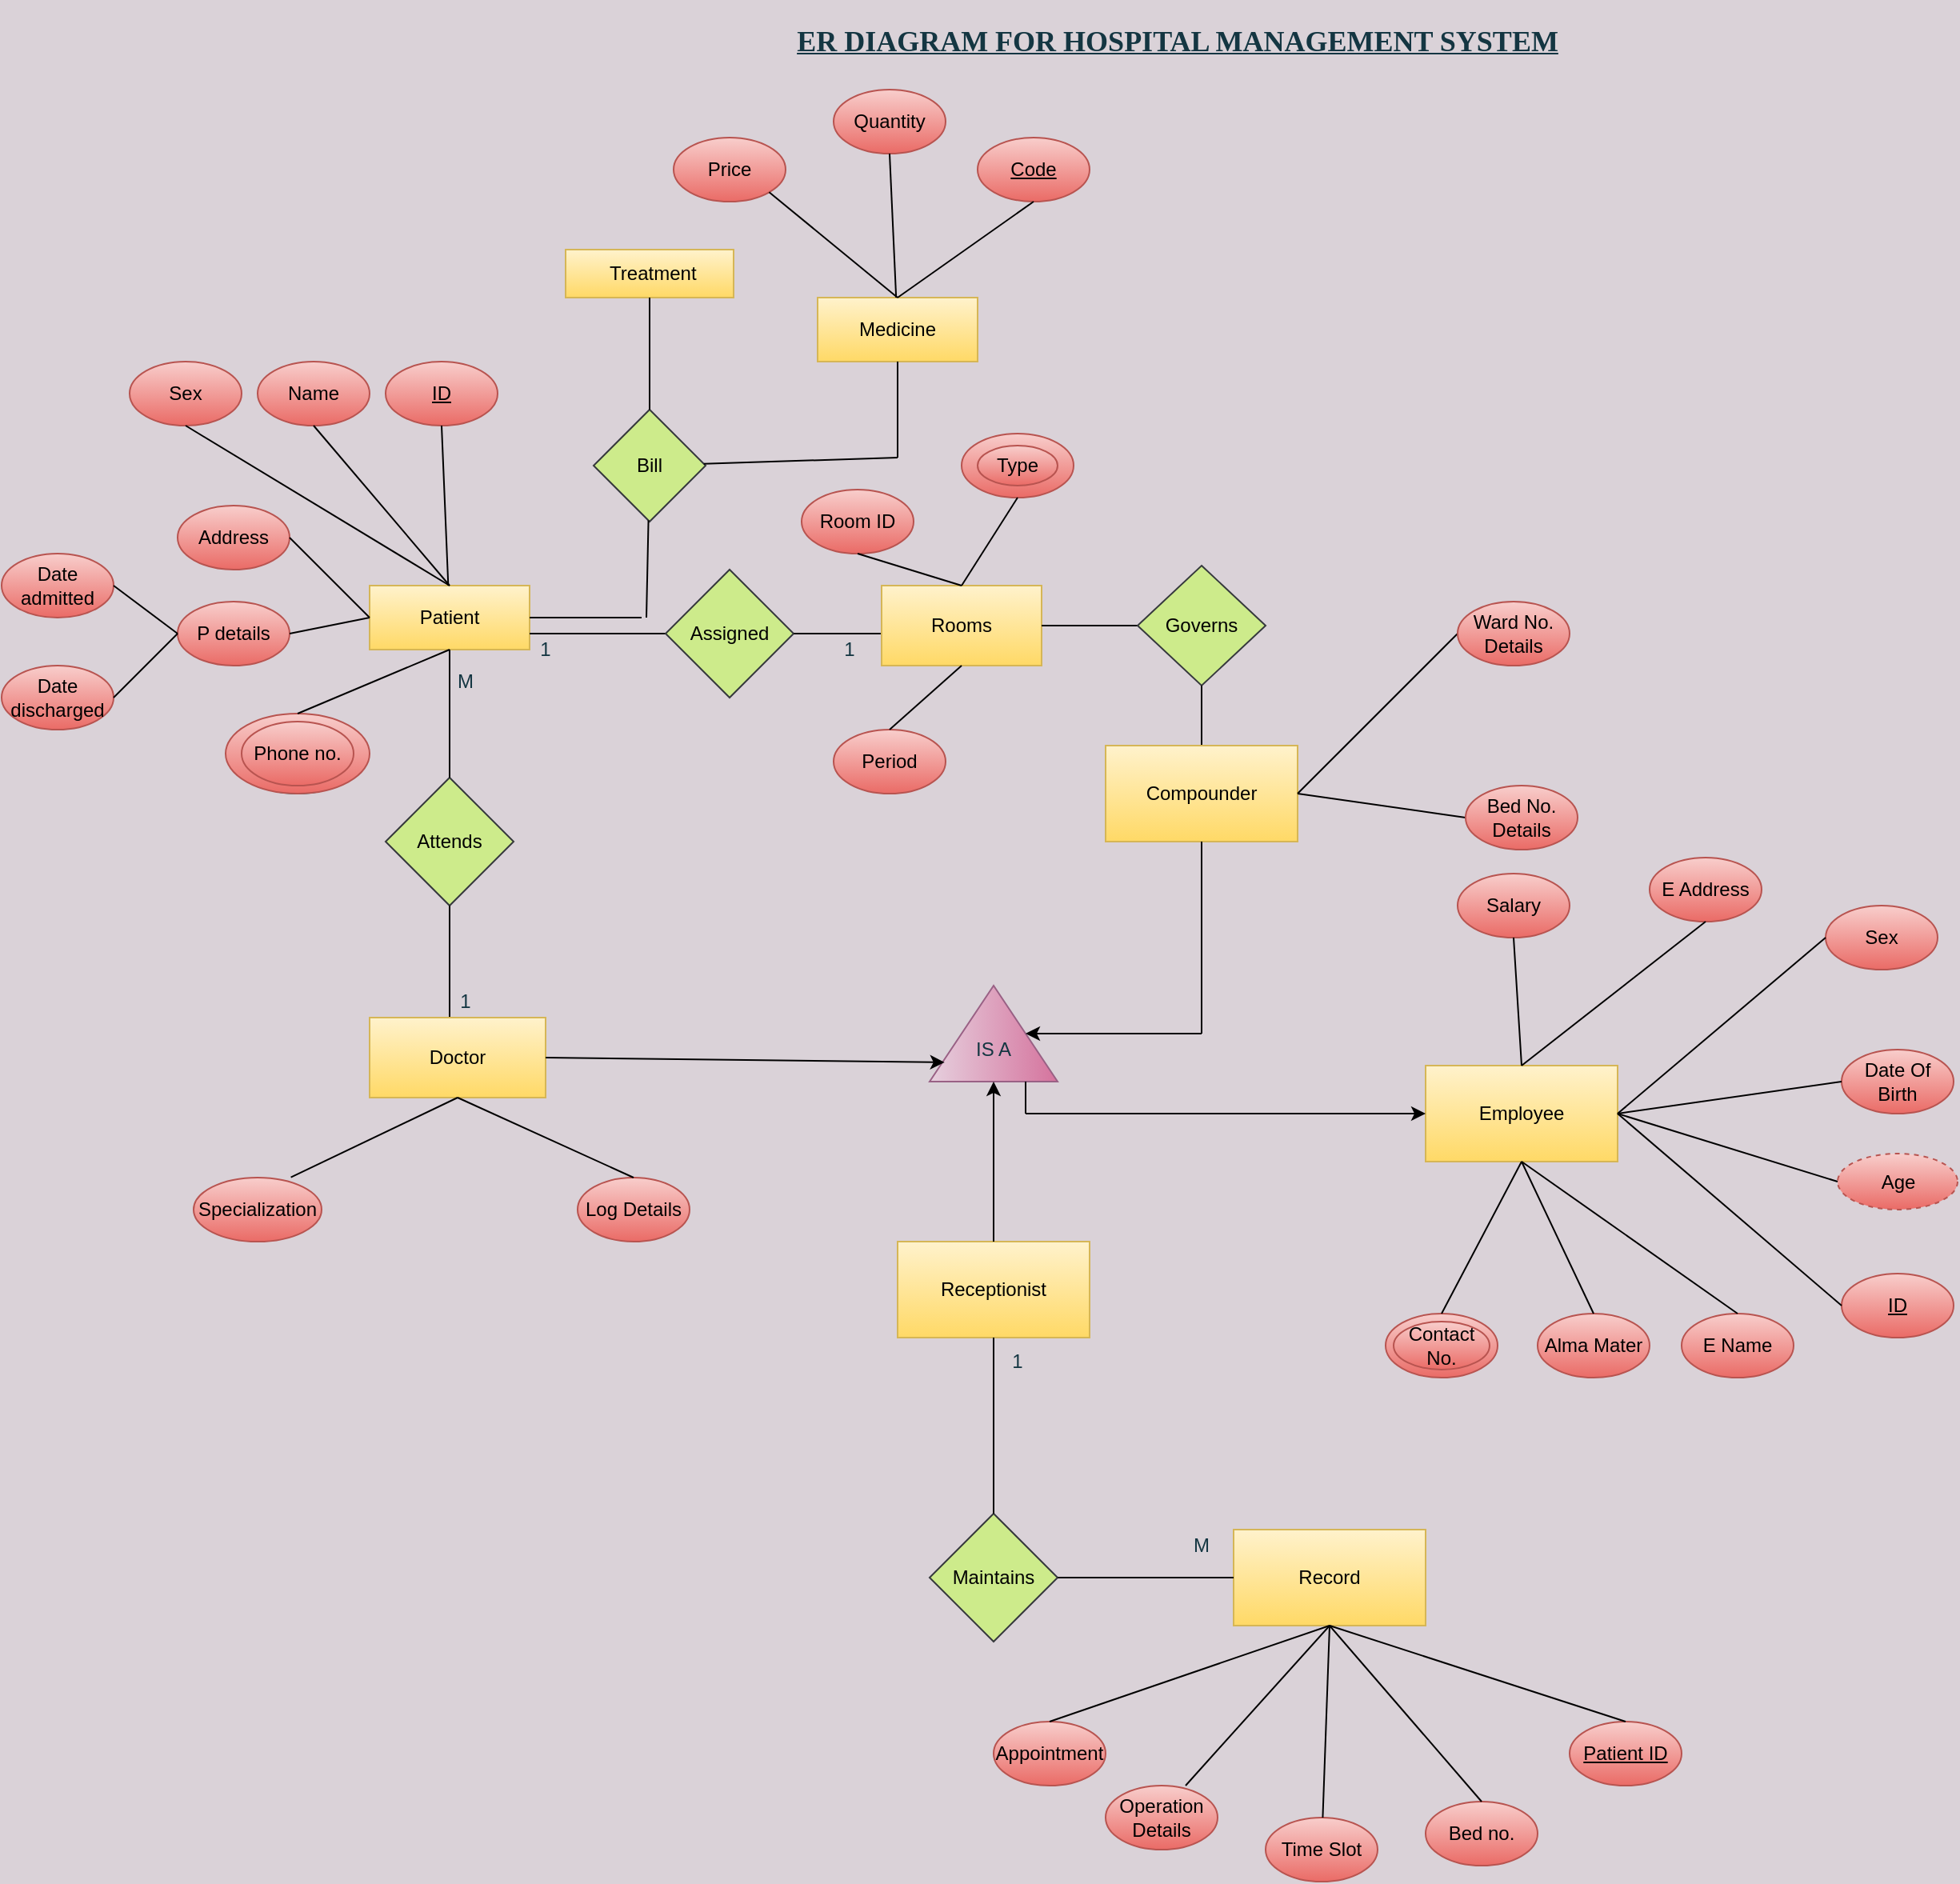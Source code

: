 <mxfile version="13.8.6" type="device"><diagram id="0acELAtdVC-qV--IBiqZ" name="Page-1"><mxGraphModel dx="1730" dy="2013" grid="1" gridSize="10" guides="1" tooltips="1" connect="1" arrows="1" fold="1" page="1" pageScale="1" pageWidth="850" pageHeight="1100" background="#DAD2D8" math="0" shadow="0"><root><mxCell id="0"/><mxCell id="1" parent="0"/><mxCell id="2Njgaz7xsB0IaCBvt4v4-1" value="Patient" style="rounded=0;whiteSpace=wrap;html=1;fillColor=#fff2cc;strokeColor=#d6b656;gradientColor=#ffd966;" parent="1" vertex="1"><mxGeometry x="260" y="190" width="100" height="40" as="geometry"/></mxCell><mxCell id="2Njgaz7xsB0IaCBvt4v4-2" value="&lt;u&gt;ID&lt;/u&gt;" style="ellipse;whiteSpace=wrap;html=1;fillColor=#f8cecc;strokeColor=#b85450;gradientColor=#ea6b66;" parent="1" vertex="1"><mxGeometry x="270" y="50" width="70" height="40" as="geometry"/></mxCell><mxCell id="2Njgaz7xsB0IaCBvt4v4-3" value="Name" style="ellipse;whiteSpace=wrap;html=1;fillColor=#f8cecc;strokeColor=#b85450;gradientColor=#ea6b66;" parent="1" vertex="1"><mxGeometry x="190" y="50" width="70" height="40" as="geometry"/></mxCell><mxCell id="2Njgaz7xsB0IaCBvt4v4-5" value="Sex" style="ellipse;whiteSpace=wrap;html=1;fillColor=#f8cecc;strokeColor=#b85450;gradientColor=#ea6b66;" parent="1" vertex="1"><mxGeometry x="110" y="50" width="70" height="40" as="geometry"/></mxCell><mxCell id="2Njgaz7xsB0IaCBvt4v4-6" value="Address" style="ellipse;whiteSpace=wrap;html=1;fillColor=#f8cecc;strokeColor=#b85450;gradientColor=#ea6b66;" parent="1" vertex="1"><mxGeometry x="140" y="140" width="70" height="40" as="geometry"/></mxCell><mxCell id="2Njgaz7xsB0IaCBvt4v4-7" value="P details" style="ellipse;whiteSpace=wrap;html=1;fillColor=#f8cecc;strokeColor=#b85450;gradientColor=#ea6b66;" parent="1" vertex="1"><mxGeometry x="140" y="200" width="70" height="40" as="geometry"/></mxCell><mxCell id="2Njgaz7xsB0IaCBvt4v4-8" value="Date admitted" style="ellipse;whiteSpace=wrap;html=1;fillColor=#f8cecc;strokeColor=#b85450;gradientColor=#ea6b66;" parent="1" vertex="1"><mxGeometry x="30" y="170" width="70" height="40" as="geometry"/></mxCell><mxCell id="2Njgaz7xsB0IaCBvt4v4-9" value="Date discharged" style="ellipse;whiteSpace=wrap;html=1;fillColor=#f8cecc;strokeColor=#b85450;gradientColor=#ea6b66;" parent="1" vertex="1"><mxGeometry x="30" y="240" width="70" height="40" as="geometry"/></mxCell><mxCell id="2Njgaz7xsB0IaCBvt4v4-10" value="" style="ellipse;whiteSpace=wrap;html=1;fillColor=#FAE5C7;strokeColor=#0F8B8D;fontColor=#143642;" parent="1" vertex="1"><mxGeometry x="180" y="280" width="70" height="40" as="geometry"/></mxCell><mxCell id="2Njgaz7xsB0IaCBvt4v4-12" value="" style="ellipse;whiteSpace=wrap;html=1;fillColor=#f8cecc;strokeColor=#b85450;gradientColor=#ea6b66;" parent="1" vertex="1"><mxGeometry x="170" y="270" width="90" height="50" as="geometry"/></mxCell><mxCell id="2Njgaz7xsB0IaCBvt4v4-13" value="Phone no." style="ellipse;whiteSpace=wrap;html=1;fillColor=#f8cecc;strokeColor=#b85450;gradientColor=#ea6b66;" parent="1" vertex="1"><mxGeometry x="180" y="275" width="70" height="40" as="geometry"/></mxCell><mxCell id="2Njgaz7xsB0IaCBvt4v4-14" value="" style="endArrow=none;html=1;entryX=0.5;entryY=1;entryDx=0;entryDy=0;fontColor=#143642;labelBackgroundColor=#DAD2D8;" parent="1" source="2Njgaz7xsB0IaCBvt4v4-1" target="2Njgaz7xsB0IaCBvt4v4-2" edge="1"><mxGeometry width="50" height="50" relative="1" as="geometry"><mxPoint x="420" y="310" as="sourcePoint"/><mxPoint x="470" y="260" as="targetPoint"/></mxGeometry></mxCell><mxCell id="2Njgaz7xsB0IaCBvt4v4-15" value="" style="endArrow=none;html=1;entryX=0.5;entryY=1;entryDx=0;entryDy=0;exitX=0.5;exitY=0;exitDx=0;exitDy=0;fontColor=#143642;labelBackgroundColor=#DAD2D8;" parent="1" source="2Njgaz7xsB0IaCBvt4v4-1" target="2Njgaz7xsB0IaCBvt4v4-3" edge="1"><mxGeometry width="50" height="50" relative="1" as="geometry"><mxPoint x="319.167" y="200" as="sourcePoint"/><mxPoint x="315" y="100" as="targetPoint"/></mxGeometry></mxCell><mxCell id="2Njgaz7xsB0IaCBvt4v4-16" value="" style="endArrow=none;html=1;entryX=0.5;entryY=1;entryDx=0;entryDy=0;fontColor=#143642;labelBackgroundColor=#DAD2D8;" parent="1" target="2Njgaz7xsB0IaCBvt4v4-5" edge="1"><mxGeometry width="50" height="50" relative="1" as="geometry"><mxPoint x="310" y="190" as="sourcePoint"/><mxPoint x="235" y="100" as="targetPoint"/></mxGeometry></mxCell><mxCell id="2Njgaz7xsB0IaCBvt4v4-17" value="" style="endArrow=none;html=1;entryX=1;entryY=0.5;entryDx=0;entryDy=0;exitX=0;exitY=0.5;exitDx=0;exitDy=0;fontColor=#143642;labelBackgroundColor=#DAD2D8;" parent="1" source="2Njgaz7xsB0IaCBvt4v4-1" target="2Njgaz7xsB0IaCBvt4v4-6" edge="1"><mxGeometry width="50" height="50" relative="1" as="geometry"><mxPoint x="320" y="200" as="sourcePoint"/><mxPoint x="155" y="100" as="targetPoint"/></mxGeometry></mxCell><mxCell id="2Njgaz7xsB0IaCBvt4v4-18" value="" style="endArrow=none;html=1;entryX=1;entryY=0.5;entryDx=0;entryDy=0;fontColor=#143642;labelBackgroundColor=#DAD2D8;" parent="1" target="2Njgaz7xsB0IaCBvt4v4-7" edge="1"><mxGeometry width="50" height="50" relative="1" as="geometry"><mxPoint x="260" y="210" as="sourcePoint"/><mxPoint x="220" y="170" as="targetPoint"/></mxGeometry></mxCell><mxCell id="2Njgaz7xsB0IaCBvt4v4-19" value="" style="endArrow=none;html=1;entryX=1;entryY=0.5;entryDx=0;entryDy=0;exitX=0;exitY=0.5;exitDx=0;exitDy=0;fontColor=#143642;labelBackgroundColor=#DAD2D8;" parent="1" source="2Njgaz7xsB0IaCBvt4v4-7" target="2Njgaz7xsB0IaCBvt4v4-8" edge="1"><mxGeometry width="50" height="50" relative="1" as="geometry"><mxPoint x="270" y="220" as="sourcePoint"/><mxPoint x="220" y="230" as="targetPoint"/></mxGeometry></mxCell><mxCell id="2Njgaz7xsB0IaCBvt4v4-20" value="" style="endArrow=none;html=1;entryX=1;entryY=0.5;entryDx=0;entryDy=0;exitX=0;exitY=0.5;exitDx=0;exitDy=0;fontColor=#143642;labelBackgroundColor=#DAD2D8;" parent="1" source="2Njgaz7xsB0IaCBvt4v4-7" target="2Njgaz7xsB0IaCBvt4v4-9" edge="1"><mxGeometry width="50" height="50" relative="1" as="geometry"><mxPoint x="150" y="230" as="sourcePoint"/><mxPoint x="110" y="200" as="targetPoint"/></mxGeometry></mxCell><mxCell id="2Njgaz7xsB0IaCBvt4v4-21" value="" style="endArrow=none;html=1;entryX=0.5;entryY=0;entryDx=0;entryDy=0;exitX=0.5;exitY=1;exitDx=0;exitDy=0;fontColor=#143642;labelBackgroundColor=#DAD2D8;" parent="1" source="2Njgaz7xsB0IaCBvt4v4-1" target="2Njgaz7xsB0IaCBvt4v4-12" edge="1"><mxGeometry width="50" height="50" relative="1" as="geometry"><mxPoint x="150" y="230" as="sourcePoint"/><mxPoint x="110" y="270" as="targetPoint"/></mxGeometry></mxCell><mxCell id="2Njgaz7xsB0IaCBvt4v4-22" value="Attends" style="rhombus;whiteSpace=wrap;html=1;fillColor=#cdeb8b;strokeColor=#36393d;" parent="1" vertex="1"><mxGeometry x="270" y="310" width="80" height="80" as="geometry"/></mxCell><mxCell id="2Njgaz7xsB0IaCBvt4v4-23" value="" style="endArrow=none;html=1;entryX=0.5;entryY=1;entryDx=0;entryDy=0;fontColor=#143642;labelBackgroundColor=#DAD2D8;" parent="1" target="2Njgaz7xsB0IaCBvt4v4-1" edge="1"><mxGeometry width="50" height="50" relative="1" as="geometry"><mxPoint x="310" y="310" as="sourcePoint"/><mxPoint x="470" y="260" as="targetPoint"/></mxGeometry></mxCell><mxCell id="2Njgaz7xsB0IaCBvt4v4-24" value="" style="endArrow=none;html=1;entryX=0.5;entryY=1;entryDx=0;entryDy=0;fontColor=#143642;labelBackgroundColor=#DAD2D8;" parent="1" target="2Njgaz7xsB0IaCBvt4v4-22" edge="1"><mxGeometry width="50" height="50" relative="1" as="geometry"><mxPoint x="310" y="460" as="sourcePoint"/><mxPoint x="470" y="460" as="targetPoint"/></mxGeometry></mxCell><mxCell id="2Njgaz7xsB0IaCBvt4v4-27" value="Bill" style="rhombus;whiteSpace=wrap;html=1;fillColor=#cdeb8b;strokeColor=#36393d;" parent="1" vertex="1"><mxGeometry x="400" y="80" width="70" height="70" as="geometry"/></mxCell><mxCell id="2Njgaz7xsB0IaCBvt4v4-29" value="&amp;nbsp;Treatment" style="rounded=0;whiteSpace=wrap;html=1;fillColor=#fff2cc;strokeColor=#d6b656;gradientColor=#ffd966;" parent="1" vertex="1"><mxGeometry x="382.5" y="-20" width="105" height="30" as="geometry"/></mxCell><mxCell id="2Njgaz7xsB0IaCBvt4v4-32" value="" style="endArrow=none;html=1;exitX=1;exitY=0.5;exitDx=0;exitDy=0;fontColor=#143642;labelBackgroundColor=#DAD2D8;" parent="1" source="2Njgaz7xsB0IaCBvt4v4-1" edge="1"><mxGeometry width="50" height="50" relative="1" as="geometry"><mxPoint x="420" y="210" as="sourcePoint"/><mxPoint x="430" y="210" as="targetPoint"/></mxGeometry></mxCell><mxCell id="2Njgaz7xsB0IaCBvt4v4-33" value="" style="endArrow=none;html=1;fontColor=#143642;labelBackgroundColor=#DAD2D8;" parent="1" target="2Njgaz7xsB0IaCBvt4v4-27" edge="1"><mxGeometry width="50" height="50" relative="1" as="geometry"><mxPoint x="433" y="210" as="sourcePoint"/><mxPoint x="470" y="160" as="targetPoint"/></mxGeometry></mxCell><mxCell id="2Njgaz7xsB0IaCBvt4v4-34" value="" style="endArrow=none;html=1;exitX=0.5;exitY=0;exitDx=0;exitDy=0;entryX=0.5;entryY=1;entryDx=0;entryDy=0;fontColor=#143642;labelBackgroundColor=#DAD2D8;" parent="1" source="2Njgaz7xsB0IaCBvt4v4-27" target="2Njgaz7xsB0IaCBvt4v4-29" edge="1"><mxGeometry width="50" height="50" relative="1" as="geometry"><mxPoint x="420" y="210" as="sourcePoint"/><mxPoint x="470" y="160" as="targetPoint"/></mxGeometry></mxCell><mxCell id="2Njgaz7xsB0IaCBvt4v4-35" value="Medicine" style="rounded=0;whiteSpace=wrap;html=1;fillColor=#fff2cc;strokeColor=#d6b656;gradientColor=#ffd966;" parent="1" vertex="1"><mxGeometry x="540" y="10" width="100" height="40" as="geometry"/></mxCell><mxCell id="2Njgaz7xsB0IaCBvt4v4-36" value="" style="endArrow=none;html=1;entryX=0.5;entryY=1;entryDx=0;entryDy=0;fontColor=#143642;labelBackgroundColor=#DAD2D8;" parent="1" target="2Njgaz7xsB0IaCBvt4v4-35" edge="1"><mxGeometry width="50" height="50" relative="1" as="geometry"><mxPoint x="590" y="110" as="sourcePoint"/><mxPoint x="470" y="160" as="targetPoint"/></mxGeometry></mxCell><mxCell id="2Njgaz7xsB0IaCBvt4v4-37" value="" style="endArrow=none;html=1;fontColor=#143642;labelBackgroundColor=#DAD2D8;" parent="1" source="2Njgaz7xsB0IaCBvt4v4-27" edge="1"><mxGeometry width="50" height="50" relative="1" as="geometry"><mxPoint x="420" y="210" as="sourcePoint"/><mxPoint x="590" y="110" as="targetPoint"/></mxGeometry></mxCell><mxCell id="2Njgaz7xsB0IaCBvt4v4-39" value="Price" style="ellipse;whiteSpace=wrap;html=1;fillColor=#f8cecc;strokeColor=#b85450;gradientColor=#ea6b66;" parent="1" vertex="1"><mxGeometry x="450" y="-90" width="70" height="40" as="geometry"/></mxCell><mxCell id="2Njgaz7xsB0IaCBvt4v4-40" value="Quantity" style="ellipse;whiteSpace=wrap;html=1;fillColor=#f8cecc;strokeColor=#b85450;gradientColor=#ea6b66;" parent="1" vertex="1"><mxGeometry x="550" y="-120" width="70" height="40" as="geometry"/></mxCell><mxCell id="2Njgaz7xsB0IaCBvt4v4-41" value="&lt;u&gt;Code&lt;/u&gt;" style="ellipse;whiteSpace=wrap;html=1;fillColor=#f8cecc;strokeColor=#b85450;gradientColor=#ea6b66;" parent="1" vertex="1"><mxGeometry x="640" y="-90" width="70" height="40" as="geometry"/></mxCell><mxCell id="2Njgaz7xsB0IaCBvt4v4-42" value="" style="endArrow=none;html=1;exitX=1;exitY=1;exitDx=0;exitDy=0;entryX=0.5;entryY=0;entryDx=0;entryDy=0;fontColor=#143642;labelBackgroundColor=#DAD2D8;" parent="1" source="2Njgaz7xsB0IaCBvt4v4-39" target="2Njgaz7xsB0IaCBvt4v4-35" edge="1"><mxGeometry width="50" height="50" relative="1" as="geometry"><mxPoint x="420" y="110" as="sourcePoint"/><mxPoint x="580" as="targetPoint"/></mxGeometry></mxCell><mxCell id="2Njgaz7xsB0IaCBvt4v4-44" value="" style="endArrow=none;html=1;entryX=0.5;entryY=1;entryDx=0;entryDy=0;fontColor=#143642;labelBackgroundColor=#DAD2D8;" parent="1" source="2Njgaz7xsB0IaCBvt4v4-35" target="2Njgaz7xsB0IaCBvt4v4-40" edge="1"><mxGeometry width="50" height="50" relative="1" as="geometry"><mxPoint x="420" y="110" as="sourcePoint"/><mxPoint x="470" y="60" as="targetPoint"/></mxGeometry></mxCell><mxCell id="2Njgaz7xsB0IaCBvt4v4-45" value="" style="endArrow=none;html=1;entryX=0.5;entryY=1;entryDx=0;entryDy=0;exitX=0.5;exitY=0;exitDx=0;exitDy=0;fontColor=#143642;labelBackgroundColor=#DAD2D8;" parent="1" source="2Njgaz7xsB0IaCBvt4v4-35" target="2Njgaz7xsB0IaCBvt4v4-41" edge="1"><mxGeometry width="50" height="50" relative="1" as="geometry"><mxPoint x="420" y="110" as="sourcePoint"/><mxPoint x="470" y="60" as="targetPoint"/></mxGeometry></mxCell><mxCell id="2Njgaz7xsB0IaCBvt4v4-46" value="" style="endArrow=none;html=1;exitX=1;exitY=0.75;exitDx=0;exitDy=0;fontColor=#143642;labelBackgroundColor=#DAD2D8;" parent="1" source="2Njgaz7xsB0IaCBvt4v4-1" target="2Njgaz7xsB0IaCBvt4v4-47" edge="1"><mxGeometry width="50" height="50" relative="1" as="geometry"><mxPoint x="420" y="110" as="sourcePoint"/><mxPoint x="470" y="220" as="targetPoint"/></mxGeometry></mxCell><mxCell id="2Njgaz7xsB0IaCBvt4v4-47" value="Assigned" style="rhombus;whiteSpace=wrap;html=1;fillColor=#cdeb8b;strokeColor=#36393d;" parent="1" vertex="1"><mxGeometry x="445" y="180" width="80" height="80" as="geometry"/></mxCell><mxCell id="2Njgaz7xsB0IaCBvt4v4-48" value="" style="endArrow=none;html=1;exitX=1;exitY=0.5;exitDx=0;exitDy=0;fontColor=#143642;labelBackgroundColor=#DAD2D8;" parent="1" source="2Njgaz7xsB0IaCBvt4v4-47" edge="1"><mxGeometry width="50" height="50" relative="1" as="geometry"><mxPoint x="420" y="110" as="sourcePoint"/><mxPoint x="580" y="220" as="targetPoint"/></mxGeometry></mxCell><mxCell id="2Njgaz7xsB0IaCBvt4v4-49" value="Rooms" style="rounded=0;whiteSpace=wrap;html=1;fillColor=#fff2cc;strokeColor=#d6b656;gradientColor=#ffd966;" parent="1" vertex="1"><mxGeometry x="580" y="190" width="100" height="50" as="geometry"/></mxCell><mxCell id="2Njgaz7xsB0IaCBvt4v4-50" value="" style="ellipse;whiteSpace=wrap;html=1;fillColor=#f8cecc;strokeColor=#b85450;gradientColor=#ea6b66;" parent="1" vertex="1"><mxGeometry x="630" y="95" width="70" height="40" as="geometry"/></mxCell><mxCell id="2Njgaz7xsB0IaCBvt4v4-51" value="Room ID" style="ellipse;whiteSpace=wrap;html=1;fillColor=#f8cecc;strokeColor=#b85450;gradientColor=#ea6b66;" parent="1" vertex="1"><mxGeometry x="530" y="130" width="70" height="40" as="geometry"/></mxCell><mxCell id="2Njgaz7xsB0IaCBvt4v4-52" value="Period" style="ellipse;whiteSpace=wrap;html=1;fillColor=#f8cecc;strokeColor=#b85450;gradientColor=#ea6b66;" parent="1" vertex="1"><mxGeometry x="550" y="280" width="70" height="40" as="geometry"/></mxCell><mxCell id="2Njgaz7xsB0IaCBvt4v4-53" value="" style="endArrow=none;html=1;entryX=0.5;entryY=1;entryDx=0;entryDy=0;exitX=0.5;exitY=0;exitDx=0;exitDy=0;fontColor=#143642;labelBackgroundColor=#DAD2D8;" parent="1" source="2Njgaz7xsB0IaCBvt4v4-49" target="2Njgaz7xsB0IaCBvt4v4-50" edge="1"><mxGeometry width="50" height="50" relative="1" as="geometry"><mxPoint x="400" y="310" as="sourcePoint"/><mxPoint x="450" y="260" as="targetPoint"/></mxGeometry></mxCell><mxCell id="2Njgaz7xsB0IaCBvt4v4-54" value="" style="endArrow=none;html=1;entryX=0.5;entryY=1;entryDx=0;entryDy=0;exitX=0.5;exitY=0;exitDx=0;exitDy=0;fontColor=#143642;labelBackgroundColor=#DAD2D8;" parent="1" source="2Njgaz7xsB0IaCBvt4v4-49" target="2Njgaz7xsB0IaCBvt4v4-51" edge="1"><mxGeometry width="50" height="50" relative="1" as="geometry"><mxPoint x="400" y="310" as="sourcePoint"/><mxPoint x="450" y="260" as="targetPoint"/></mxGeometry></mxCell><mxCell id="2Njgaz7xsB0IaCBvt4v4-55" value="" style="endArrow=none;html=1;entryX=0.5;entryY=1;entryDx=0;entryDy=0;exitX=0.5;exitY=0;exitDx=0;exitDy=0;fontColor=#143642;labelBackgroundColor=#DAD2D8;" parent="1" source="2Njgaz7xsB0IaCBvt4v4-52" target="2Njgaz7xsB0IaCBvt4v4-49" edge="1"><mxGeometry width="50" height="50" relative="1" as="geometry"><mxPoint x="400" y="310" as="sourcePoint"/><mxPoint x="450" y="260" as="targetPoint"/></mxGeometry></mxCell><mxCell id="2Njgaz7xsB0IaCBvt4v4-56" value="" style="endArrow=none;html=1;entryX=1;entryY=0.5;entryDx=0;entryDy=0;fontColor=#143642;labelBackgroundColor=#DAD2D8;" parent="1" target="2Njgaz7xsB0IaCBvt4v4-49" edge="1"><mxGeometry width="50" height="50" relative="1" as="geometry"><mxPoint x="740" y="215" as="sourcePoint"/><mxPoint x="450" y="260" as="targetPoint"/></mxGeometry></mxCell><mxCell id="2Njgaz7xsB0IaCBvt4v4-57" value="Governs" style="rhombus;whiteSpace=wrap;html=1;fillColor=#cdeb8b;strokeColor=#36393d;" parent="1" vertex="1"><mxGeometry x="740" y="177.5" width="80" height="75" as="geometry"/></mxCell><mxCell id="2Njgaz7xsB0IaCBvt4v4-58" value="" style="endArrow=none;html=1;entryX=0.5;entryY=1;entryDx=0;entryDy=0;fontColor=#143642;labelBackgroundColor=#DAD2D8;" parent="1" target="2Njgaz7xsB0IaCBvt4v4-57" edge="1"><mxGeometry width="50" height="50" relative="1" as="geometry"><mxPoint x="780" y="290" as="sourcePoint"/><mxPoint x="560" y="260" as="targetPoint"/></mxGeometry></mxCell><mxCell id="2Njgaz7xsB0IaCBvt4v4-59" value="Compounder" style="rounded=0;whiteSpace=wrap;html=1;fillColor=#fff2cc;strokeColor=#d6b656;gradientColor=#ffd966;" parent="1" vertex="1"><mxGeometry x="720" y="290" width="120" height="60" as="geometry"/></mxCell><mxCell id="2Njgaz7xsB0IaCBvt4v4-61" value="" style="endArrow=none;html=1;entryX=0.5;entryY=1;entryDx=0;entryDy=0;fontColor=#143642;labelBackgroundColor=#DAD2D8;" parent="1" target="2Njgaz7xsB0IaCBvt4v4-59" edge="1"><mxGeometry width="50" height="50" relative="1" as="geometry"><mxPoint x="780" y="470" as="sourcePoint"/><mxPoint x="560" y="360" as="targetPoint"/></mxGeometry></mxCell><mxCell id="2Njgaz7xsB0IaCBvt4v4-63" value="Doctor" style="rounded=0;whiteSpace=wrap;html=1;fillColor=#fff2cc;strokeColor=#d6b656;gradientColor=#ffd966;" parent="1" vertex="1"><mxGeometry x="260" y="460" width="110" height="50" as="geometry"/></mxCell><mxCell id="2Njgaz7xsB0IaCBvt4v4-64" value="" style="triangle;whiteSpace=wrap;html=1;rotation=-90;fillColor=#e6d0de;strokeColor=#996185;gradientColor=#d5739d;" parent="1" vertex="1"><mxGeometry x="620" y="430" width="60" height="80" as="geometry"/></mxCell><mxCell id="2Njgaz7xsB0IaCBvt4v4-66" value="Employee" style="rounded=0;whiteSpace=wrap;html=1;fillColor=#fff2cc;strokeColor=#d6b656;gradientColor=#ffd966;" parent="1" vertex="1"><mxGeometry x="920" y="490" width="120" height="60" as="geometry"/></mxCell><mxCell id="2Njgaz7xsB0IaCBvt4v4-68" value="" style="endArrow=none;html=1;fontColor=#143642;labelBackgroundColor=#DAD2D8;" parent="1" edge="1"><mxGeometry width="50" height="50" relative="1" as="geometry"><mxPoint x="670" y="520" as="sourcePoint"/><mxPoint x="670" y="500" as="targetPoint"/></mxGeometry></mxCell><mxCell id="2Njgaz7xsB0IaCBvt4v4-72" value="Salary" style="ellipse;whiteSpace=wrap;html=1;fillColor=#f8cecc;strokeColor=#b85450;gradientColor=#ea6b66;" parent="1" vertex="1"><mxGeometry x="940" y="370" width="70" height="40" as="geometry"/></mxCell><mxCell id="2Njgaz7xsB0IaCBvt4v4-73" value="" style="ellipse;whiteSpace=wrap;html=1;fillColor=#f8cecc;strokeColor=#b85450;gradientColor=#ea6b66;" parent="1" vertex="1"><mxGeometry x="895" y="645" width="70" height="40" as="geometry"/></mxCell><mxCell id="2Njgaz7xsB0IaCBvt4v4-74" value="E Address" style="ellipse;whiteSpace=wrap;html=1;fillColor=#f8cecc;strokeColor=#b85450;gradientColor=#ea6b66;" parent="1" vertex="1"><mxGeometry x="1060" y="360" width="70" height="40" as="geometry"/></mxCell><mxCell id="2Njgaz7xsB0IaCBvt4v4-75" value="Alma Mater" style="ellipse;whiteSpace=wrap;html=1;fillColor=#f8cecc;strokeColor=#b85450;gradientColor=#ea6b66;" parent="1" vertex="1"><mxGeometry x="990" y="645" width="70" height="40" as="geometry"/></mxCell><mxCell id="2Njgaz7xsB0IaCBvt4v4-76" value="Sex" style="ellipse;whiteSpace=wrap;html=1;fillColor=#f8cecc;strokeColor=#b85450;gradientColor=#ea6b66;" parent="1" vertex="1"><mxGeometry x="1170" y="390" width="70" height="40" as="geometry"/></mxCell><mxCell id="2Njgaz7xsB0IaCBvt4v4-77" value="E Name" style="ellipse;whiteSpace=wrap;html=1;fillColor=#f8cecc;strokeColor=#b85450;gradientColor=#ea6b66;" parent="1" vertex="1"><mxGeometry x="1080" y="645" width="70" height="40" as="geometry"/></mxCell><mxCell id="2Njgaz7xsB0IaCBvt4v4-78" value="&lt;u&gt;ID&lt;/u&gt;" style="ellipse;whiteSpace=wrap;html=1;fillColor=#f8cecc;strokeColor=#b85450;gradientColor=#ea6b66;" parent="1" vertex="1"><mxGeometry x="1180" y="620" width="70" height="40" as="geometry"/></mxCell><mxCell id="2Njgaz7xsB0IaCBvt4v4-80" value="" style="endArrow=none;html=1;entryX=0.5;entryY=1;entryDx=0;entryDy=0;exitX=0.5;exitY=0;exitDx=0;exitDy=0;fontColor=#143642;labelBackgroundColor=#DAD2D8;" parent="1" source="2Njgaz7xsB0IaCBvt4v4-66" target="2Njgaz7xsB0IaCBvt4v4-72" edge="1"><mxGeometry width="50" height="50" relative="1" as="geometry"><mxPoint x="990" y="500" as="sourcePoint"/><mxPoint x="965" y="440" as="targetPoint"/></mxGeometry></mxCell><mxCell id="2Njgaz7xsB0IaCBvt4v4-82" value="" style="endArrow=none;html=1;entryX=0.5;entryY=1;entryDx=0;entryDy=0;exitX=0.5;exitY=0;exitDx=0;exitDy=0;fontColor=#143642;labelBackgroundColor=#DAD2D8;" parent="1" source="2Njgaz7xsB0IaCBvt4v4-66" target="2Njgaz7xsB0IaCBvt4v4-74" edge="1"><mxGeometry width="50" height="50" relative="1" as="geometry"><mxPoint x="990" y="500" as="sourcePoint"/><mxPoint x="1045" y="440" as="targetPoint"/></mxGeometry></mxCell><mxCell id="2Njgaz7xsB0IaCBvt4v4-83" value="" style="endArrow=none;html=1;entryX=0.5;entryY=0;entryDx=0;entryDy=0;exitX=0.5;exitY=1;exitDx=0;exitDy=0;fontColor=#143642;labelBackgroundColor=#DAD2D8;" parent="1" source="2Njgaz7xsB0IaCBvt4v4-66" target="2Njgaz7xsB0IaCBvt4v4-77" edge="1"><mxGeometry width="50" height="50" relative="1" as="geometry"><mxPoint x="990" y="500" as="sourcePoint"/><mxPoint x="1125" y="440" as="targetPoint"/></mxGeometry></mxCell><mxCell id="2Njgaz7xsB0IaCBvt4v4-84" value="" style="endArrow=none;html=1;entryX=0.5;entryY=0;entryDx=0;entryDy=0;exitX=0.5;exitY=1;exitDx=0;exitDy=0;fontColor=#143642;labelBackgroundColor=#DAD2D8;" parent="1" source="2Njgaz7xsB0IaCBvt4v4-66" target="2Njgaz7xsB0IaCBvt4v4-75" edge="1"><mxGeometry width="50" height="50" relative="1" as="geometry"><mxPoint x="990" y="560" as="sourcePoint"/><mxPoint x="1125" y="610" as="targetPoint"/></mxGeometry></mxCell><mxCell id="2Njgaz7xsB0IaCBvt4v4-85" value="" style="endArrow=none;html=1;entryX=0.5;entryY=0;entryDx=0;entryDy=0;fontColor=#143642;labelBackgroundColor=#DAD2D8;" parent="1" target="2Njgaz7xsB0IaCBvt4v4-73" edge="1"><mxGeometry width="50" height="50" relative="1" as="geometry"><mxPoint x="980" y="550" as="sourcePoint"/><mxPoint x="1045" y="610" as="targetPoint"/></mxGeometry></mxCell><mxCell id="2Njgaz7xsB0IaCBvt4v4-86" value="" style="endArrow=none;html=1;entryX=0;entryY=0.5;entryDx=0;entryDy=0;exitX=1;exitY=0.5;exitDx=0;exitDy=0;fontColor=#143642;labelBackgroundColor=#DAD2D8;" parent="1" source="2Njgaz7xsB0IaCBvt4v4-66" target="2Njgaz7xsB0IaCBvt4v4-76" edge="1"><mxGeometry width="50" height="50" relative="1" as="geometry"><mxPoint x="630" y="410" as="sourcePoint"/><mxPoint x="680" y="350" as="targetPoint"/></mxGeometry></mxCell><mxCell id="2Njgaz7xsB0IaCBvt4v4-87" value="" style="endArrow=none;html=1;entryX=0;entryY=0.5;entryDx=0;entryDy=0;fontColor=#143642;labelBackgroundColor=#DAD2D8;" parent="1" target="2Njgaz7xsB0IaCBvt4v4-78" edge="1"><mxGeometry width="50" height="50" relative="1" as="geometry"><mxPoint x="1040" y="520" as="sourcePoint"/><mxPoint x="680" y="360" as="targetPoint"/></mxGeometry></mxCell><mxCell id="2Njgaz7xsB0IaCBvt4v4-88" value="Receptionist" style="rounded=0;whiteSpace=wrap;html=1;fillColor=#fff2cc;strokeColor=#d6b656;gradientColor=#ffd966;" parent="1" vertex="1"><mxGeometry x="590" y="600" width="120" height="60" as="geometry"/></mxCell><mxCell id="2Njgaz7xsB0IaCBvt4v4-90" value="Maintains" style="rhombus;whiteSpace=wrap;html=1;fillColor=#cdeb8b;strokeColor=#36393d;" parent="1" vertex="1"><mxGeometry x="610" y="770" width="80" height="80" as="geometry"/></mxCell><mxCell id="2Njgaz7xsB0IaCBvt4v4-91" value="" style="endArrow=none;html=1;entryX=0.5;entryY=1;entryDx=0;entryDy=0;exitX=0.5;exitY=0;exitDx=0;exitDy=0;fontColor=#143642;labelBackgroundColor=#DAD2D8;" parent="1" source="2Njgaz7xsB0IaCBvt4v4-90" target="2Njgaz7xsB0IaCBvt4v4-88" edge="1"><mxGeometry width="50" height="50" relative="1" as="geometry"><mxPoint x="800" y="710" as="sourcePoint"/><mxPoint x="850" y="660" as="targetPoint"/></mxGeometry></mxCell><mxCell id="2Njgaz7xsB0IaCBvt4v4-92" value="Record" style="rounded=0;whiteSpace=wrap;html=1;fillColor=#fff2cc;strokeColor=#d6b656;gradientColor=#ffd966;" parent="1" vertex="1"><mxGeometry x="800" y="780" width="120" height="60" as="geometry"/></mxCell><mxCell id="2Njgaz7xsB0IaCBvt4v4-93" value="" style="endArrow=none;html=1;exitX=1;exitY=0.5;exitDx=0;exitDy=0;fontColor=#143642;labelBackgroundColor=#DAD2D8;" parent="1" source="2Njgaz7xsB0IaCBvt4v4-90" target="2Njgaz7xsB0IaCBvt4v4-92" edge="1"><mxGeometry width="50" height="50" relative="1" as="geometry"><mxPoint x="800" y="710" as="sourcePoint"/><mxPoint x="850" y="660" as="targetPoint"/></mxGeometry></mxCell><mxCell id="2Njgaz7xsB0IaCBvt4v4-95" value="Appointment" style="ellipse;whiteSpace=wrap;html=1;fillColor=#f8cecc;strokeColor=#b85450;gradientColor=#ea6b66;" parent="1" vertex="1"><mxGeometry x="650" y="900" width="70" height="40" as="geometry"/></mxCell><mxCell id="2Njgaz7xsB0IaCBvt4v4-96" value="Time Slot" style="ellipse;whiteSpace=wrap;html=1;fillColor=#f8cecc;strokeColor=#b85450;gradientColor=#ea6b66;" parent="1" vertex="1"><mxGeometry x="820" y="960" width="70" height="40" as="geometry"/></mxCell><mxCell id="2Njgaz7xsB0IaCBvt4v4-97" value="Bed no." style="ellipse;whiteSpace=wrap;html=1;fillColor=#f8cecc;strokeColor=#b85450;gradientColor=#ea6b66;" parent="1" vertex="1"><mxGeometry x="920" y="950" width="70" height="40" as="geometry"/></mxCell><mxCell id="2Njgaz7xsB0IaCBvt4v4-98" value="&lt;u&gt;Patient ID&lt;/u&gt;" style="ellipse;whiteSpace=wrap;html=1;fillColor=#f8cecc;strokeColor=#b85450;gradientColor=#ea6b66;" parent="1" vertex="1"><mxGeometry x="1010" y="900" width="70" height="40" as="geometry"/></mxCell><mxCell id="2Njgaz7xsB0IaCBvt4v4-99" value="" style="endArrow=none;html=1;entryX=0.5;entryY=1;entryDx=0;entryDy=0;exitX=0.5;exitY=0;exitDx=0;exitDy=0;fontColor=#143642;labelBackgroundColor=#DAD2D8;" parent="1" source="2Njgaz7xsB0IaCBvt4v4-95" target="2Njgaz7xsB0IaCBvt4v4-92" edge="1"><mxGeometry width="50" height="50" relative="1" as="geometry"><mxPoint x="800" y="710" as="sourcePoint"/><mxPoint x="850" y="660" as="targetPoint"/></mxGeometry></mxCell><mxCell id="2Njgaz7xsB0IaCBvt4v4-100" value="" style="endArrow=none;html=1;fontColor=#143642;labelBackgroundColor=#DAD2D8;" parent="1" source="2Njgaz7xsB0IaCBvt4v4-96" edge="1"><mxGeometry width="50" height="50" relative="1" as="geometry"><mxPoint x="765" y="890" as="sourcePoint"/><mxPoint x="860" y="840" as="targetPoint"/></mxGeometry></mxCell><mxCell id="2Njgaz7xsB0IaCBvt4v4-101" value="" style="endArrow=none;html=1;exitX=0.5;exitY=0;exitDx=0;exitDy=0;entryX=0.5;entryY=1;entryDx=0;entryDy=0;fontColor=#143642;labelBackgroundColor=#DAD2D8;" parent="1" source="2Njgaz7xsB0IaCBvt4v4-97" target="2Njgaz7xsB0IaCBvt4v4-92" edge="1"><mxGeometry width="50" height="50" relative="1" as="geometry"><mxPoint x="858.318" y="890.09" as="sourcePoint"/><mxPoint x="860" y="830" as="targetPoint"/></mxGeometry></mxCell><mxCell id="2Njgaz7xsB0IaCBvt4v4-102" value="" style="endArrow=none;html=1;exitX=0.5;exitY=0;exitDx=0;exitDy=0;entryX=0.5;entryY=1;entryDx=0;entryDy=0;fontColor=#143642;labelBackgroundColor=#DAD2D8;" parent="1" source="2Njgaz7xsB0IaCBvt4v4-98" target="2Njgaz7xsB0IaCBvt4v4-92" edge="1"><mxGeometry width="50" height="50" relative="1" as="geometry"><mxPoint x="945" y="890" as="sourcePoint"/><mxPoint x="860" y="810" as="targetPoint"/></mxGeometry></mxCell><mxCell id="2Njgaz7xsB0IaCBvt4v4-104" value="Specialization" style="ellipse;whiteSpace=wrap;html=1;fillColor=#f8cecc;strokeColor=#b85450;gradientColor=#ea6b66;" parent="1" vertex="1"><mxGeometry x="150" y="560" width="80" height="40" as="geometry"/></mxCell><mxCell id="2Njgaz7xsB0IaCBvt4v4-106" value="Log Details" style="ellipse;whiteSpace=wrap;html=1;fillColor=#f8cecc;strokeColor=#b85450;gradientColor=#ea6b66;" parent="1" vertex="1"><mxGeometry x="390" y="560" width="70" height="40" as="geometry"/></mxCell><mxCell id="2Njgaz7xsB0IaCBvt4v4-113" value="" style="endArrow=none;html=1;entryX=0.5;entryY=1;entryDx=0;entryDy=0;exitX=0.76;exitY=-0.005;exitDx=0;exitDy=0;exitPerimeter=0;fontColor=#143642;labelBackgroundColor=#DAD2D8;" parent="1" source="2Njgaz7xsB0IaCBvt4v4-104" target="2Njgaz7xsB0IaCBvt4v4-63" edge="1"><mxGeometry width="50" height="50" relative="1" as="geometry"><mxPoint x="490" y="500" as="sourcePoint"/><mxPoint x="540" y="450" as="targetPoint"/></mxGeometry></mxCell><mxCell id="2Njgaz7xsB0IaCBvt4v4-114" value="" style="endArrow=none;html=1;entryX=0.5;entryY=1;entryDx=0;entryDy=0;exitX=0.5;exitY=0;exitDx=0;exitDy=0;fontColor=#143642;labelBackgroundColor=#DAD2D8;" parent="1" source="2Njgaz7xsB0IaCBvt4v4-106" target="2Njgaz7xsB0IaCBvt4v4-63" edge="1"><mxGeometry width="50" height="50" relative="1" as="geometry"><mxPoint x="220.8" y="569.8" as="sourcePoint"/><mxPoint x="325" y="520" as="targetPoint"/></mxGeometry></mxCell><mxCell id="ftW_wfXUPuLR0vUEjSps-1" value="Type" style="ellipse;whiteSpace=wrap;html=1;fillColor=#f8cecc;strokeColor=#b85450;gradientColor=#ea6b66;" parent="1" vertex="1"><mxGeometry x="640" y="102.5" width="50" height="25" as="geometry"/></mxCell><mxCell id="ftW_wfXUPuLR0vUEjSps-2" value="IS A" style="text;html=1;strokeColor=none;fillColor=none;align=center;verticalAlign=middle;whiteSpace=wrap;rounded=0;fontColor=#143642;" parent="1" vertex="1"><mxGeometry x="630" y="470" width="40" height="20" as="geometry"/></mxCell><mxCell id="ftW_wfXUPuLR0vUEjSps-3" value="&lt;h2&gt;&lt;b&gt;&lt;u&gt;&lt;font face=&quot;Tahoma&quot;&gt;ER DIAGRAM FOR HOSPITAL MANAGEMENT SYSTEM&lt;/font&gt;&lt;/u&gt;&lt;/b&gt;&lt;/h2&gt;" style="text;html=1;strokeColor=none;fillColor=none;align=center;verticalAlign=middle;whiteSpace=wrap;rounded=0;fontColor=#143642;" parent="1" vertex="1"><mxGeometry x="520" y="-160" width="490" height="20" as="geometry"/></mxCell><mxCell id="ftW_wfXUPuLR0vUEjSps-4" value="" style="endArrow=none;html=1;entryX=1;entryY=0.5;entryDx=0;entryDy=0;exitX=0;exitY=0.5;exitDx=0;exitDy=0;fontColor=#143642;labelBackgroundColor=#DAD2D8;" parent="1" source="ftW_wfXUPuLR0vUEjSps-6" target="2Njgaz7xsB0IaCBvt4v4-59" edge="1"><mxGeometry width="50" height="50" relative="1" as="geometry"><mxPoint x="900" y="250" as="sourcePoint"/><mxPoint x="600" y="260" as="targetPoint"/></mxGeometry></mxCell><mxCell id="ftW_wfXUPuLR0vUEjSps-6" value="Ward No. Details" style="ellipse;whiteSpace=wrap;html=1;fillColor=#f8cecc;strokeColor=#b85450;gradientColor=#ea6b66;" parent="1" vertex="1"><mxGeometry x="940" y="200" width="70" height="40" as="geometry"/></mxCell><mxCell id="ftW_wfXUPuLR0vUEjSps-7" value="" style="endArrow=none;html=1;entryX=1;entryY=0.5;entryDx=0;entryDy=0;exitX=0;exitY=0.5;exitDx=0;exitDy=0;fontColor=#143642;labelBackgroundColor=#DAD2D8;" parent="1" source="ftW_wfXUPuLR0vUEjSps-8" target="2Njgaz7xsB0IaCBvt4v4-59" edge="1"><mxGeometry width="50" height="50" relative="1" as="geometry"><mxPoint x="900" y="290" as="sourcePoint"/><mxPoint x="540" y="250" as="targetPoint"/></mxGeometry></mxCell><mxCell id="ftW_wfXUPuLR0vUEjSps-8" value="Bed No. Details" style="ellipse;whiteSpace=wrap;html=1;fillColor=#f8cecc;strokeColor=#b85450;gradientColor=#ea6b66;" parent="1" vertex="1"><mxGeometry x="945" y="315" width="70" height="40" as="geometry"/></mxCell><mxCell id="ftW_wfXUPuLR0vUEjSps-9" value="Contact No." style="ellipse;whiteSpace=wrap;html=1;fillColor=#f8cecc;strokeColor=#b85450;gradientColor=#ea6b66;" parent="1" vertex="1"><mxGeometry x="900" y="650" width="60" height="30" as="geometry"/></mxCell><mxCell id="ftW_wfXUPuLR0vUEjSps-10" value="Operation Details" style="ellipse;whiteSpace=wrap;html=1;fillColor=#f8cecc;strokeColor=#b85450;gradientColor=#ea6b66;" parent="1" vertex="1"><mxGeometry x="720" y="940" width="70" height="40" as="geometry"/></mxCell><mxCell id="ftW_wfXUPuLR0vUEjSps-11" value="" style="endArrow=none;html=1;fontColor=#143642;labelBackgroundColor=#DAD2D8;" parent="1" edge="1"><mxGeometry width="50" height="50" relative="1" as="geometry"><mxPoint x="770" y="940" as="sourcePoint"/><mxPoint x="860" y="840" as="targetPoint"/></mxGeometry></mxCell><mxCell id="ftW_wfXUPuLR0vUEjSps-13" value="Date Of Birth" style="ellipse;whiteSpace=wrap;html=1;fillColor=#f8cecc;strokeColor=#b85450;gradientColor=#ea6b66;" parent="1" vertex="1"><mxGeometry x="1180" y="480" width="70" height="40" as="geometry"/></mxCell><mxCell id="ftW_wfXUPuLR0vUEjSps-23" value="Age" style="ellipse;whiteSpace=wrap;html=1;align=center;dashed=1;fillColor=#f8cecc;strokeColor=#b85450;gradientColor=#ea6b66;" parent="1" vertex="1"><mxGeometry x="1177.5" y="545" width="75" height="35" as="geometry"/></mxCell><mxCell id="ftW_wfXUPuLR0vUEjSps-24" value="" style="endArrow=none;html=1;entryX=0;entryY=0.5;entryDx=0;entryDy=0;fontColor=#143642;labelBackgroundColor=#DAD2D8;" parent="1" target="ftW_wfXUPuLR0vUEjSps-13" edge="1"><mxGeometry width="50" height="50" relative="1" as="geometry"><mxPoint x="1040" y="520" as="sourcePoint"/><mxPoint x="1230" y="450" as="targetPoint"/></mxGeometry></mxCell><mxCell id="ftW_wfXUPuLR0vUEjSps-26" value="" style="endArrow=none;html=1;entryX=0;entryY=0.5;entryDx=0;entryDy=0;exitX=1;exitY=0.5;exitDx=0;exitDy=0;fontColor=#143642;labelBackgroundColor=#DAD2D8;" parent="1" source="2Njgaz7xsB0IaCBvt4v4-66" target="ftW_wfXUPuLR0vUEjSps-23" edge="1"><mxGeometry width="50" height="50" relative="1" as="geometry"><mxPoint x="1050" y="530" as="sourcePoint"/><mxPoint x="1220" y="510" as="targetPoint"/></mxGeometry></mxCell><mxCell id="ftW_wfXUPuLR0vUEjSps-27" style="edgeStyle=orthogonalEdgeStyle;rounded=0;orthogonalLoop=1;jettySize=auto;html=1;exitX=0.5;exitY=1;exitDx=0;exitDy=0;strokeColor=#A8201A;fontColor=#143642;labelBackgroundColor=#DAD2D8;" parent="1" source="ftW_wfXUPuLR0vUEjSps-10" target="ftW_wfXUPuLR0vUEjSps-10" edge="1"><mxGeometry relative="1" as="geometry"/></mxCell><mxCell id="ftW_wfXUPuLR0vUEjSps-28" value="1" style="text;html=1;strokeColor=none;fillColor=none;align=center;verticalAlign=middle;whiteSpace=wrap;rounded=0;fontColor=#143642;" parent="1" vertex="1"><mxGeometry x="350" y="220" width="40" height="20" as="geometry"/></mxCell><mxCell id="ftW_wfXUPuLR0vUEjSps-29" value="1" style="text;html=1;strokeColor=none;fillColor=none;align=center;verticalAlign=middle;whiteSpace=wrap;rounded=0;fontColor=#143642;" parent="1" vertex="1"><mxGeometry x="540" y="220" width="40" height="20" as="geometry"/></mxCell><mxCell id="ftW_wfXUPuLR0vUEjSps-31" value="M" style="text;html=1;strokeColor=none;fillColor=none;align=center;verticalAlign=middle;whiteSpace=wrap;rounded=0;fontColor=#143642;" parent="1" vertex="1"><mxGeometry x="300" y="240" width="40" height="20" as="geometry"/></mxCell><mxCell id="ftW_wfXUPuLR0vUEjSps-33" value="1" style="text;html=1;strokeColor=none;fillColor=none;align=center;verticalAlign=middle;whiteSpace=wrap;rounded=0;fontColor=#143642;" parent="1" vertex="1"><mxGeometry x="300" y="440" width="40" height="20" as="geometry"/></mxCell><mxCell id="ftW_wfXUPuLR0vUEjSps-35" value="1" style="text;html=1;strokeColor=none;fillColor=none;align=center;verticalAlign=middle;whiteSpace=wrap;rounded=0;sketch=0;fontColor=#143642;" parent="1" vertex="1"><mxGeometry x="645" y="665" width="40" height="20" as="geometry"/></mxCell><mxCell id="ftW_wfXUPuLR0vUEjSps-36" value="M" style="text;html=1;strokeColor=none;fillColor=none;align=center;verticalAlign=middle;whiteSpace=wrap;rounded=0;sketch=0;fontColor=#143642;" parent="1" vertex="1"><mxGeometry x="760" y="780" width="40" height="20" as="geometry"/></mxCell><mxCell id="VHuldA0I-55VmRHgk0dl-1" value="" style="endArrow=classic;html=1;exitX=1;exitY=0.5;exitDx=0;exitDy=0;entryX=0.2;entryY=0.117;entryDx=0;entryDy=0;entryPerimeter=0;" edge="1" parent="1" source="2Njgaz7xsB0IaCBvt4v4-63" target="2Njgaz7xsB0IaCBvt4v4-64"><mxGeometry width="50" height="50" relative="1" as="geometry"><mxPoint x="500" y="240" as="sourcePoint"/><mxPoint x="550" y="190" as="targetPoint"/></mxGeometry></mxCell><mxCell id="VHuldA0I-55VmRHgk0dl-2" value="" style="endArrow=classic;html=1;entryX=0.5;entryY=1;entryDx=0;entryDy=0;" edge="1" parent="1" target="2Njgaz7xsB0IaCBvt4v4-64"><mxGeometry width="50" height="50" relative="1" as="geometry"><mxPoint x="780" y="470" as="sourcePoint"/><mxPoint x="550" y="190" as="targetPoint"/></mxGeometry></mxCell><mxCell id="VHuldA0I-55VmRHgk0dl-4" value="" style="endArrow=classic;html=1;entryX=0;entryY=0.5;entryDx=0;entryDy=0;" edge="1" parent="1" target="2Njgaz7xsB0IaCBvt4v4-66"><mxGeometry width="50" height="50" relative="1" as="geometry"><mxPoint x="670" y="520" as="sourcePoint"/><mxPoint x="840" y="370" as="targetPoint"/></mxGeometry></mxCell><mxCell id="VHuldA0I-55VmRHgk0dl-6" value="" style="endArrow=classic;html=1;exitX=0.5;exitY=0;exitDx=0;exitDy=0;entryX=0;entryY=0.5;entryDx=0;entryDy=0;" edge="1" parent="1" source="2Njgaz7xsB0IaCBvt4v4-88" target="2Njgaz7xsB0IaCBvt4v4-64"><mxGeometry width="50" height="50" relative="1" as="geometry"><mxPoint x="500" y="410" as="sourcePoint"/><mxPoint x="550" y="360" as="targetPoint"/></mxGeometry></mxCell></root></mxGraphModel></diagram></mxfile>
